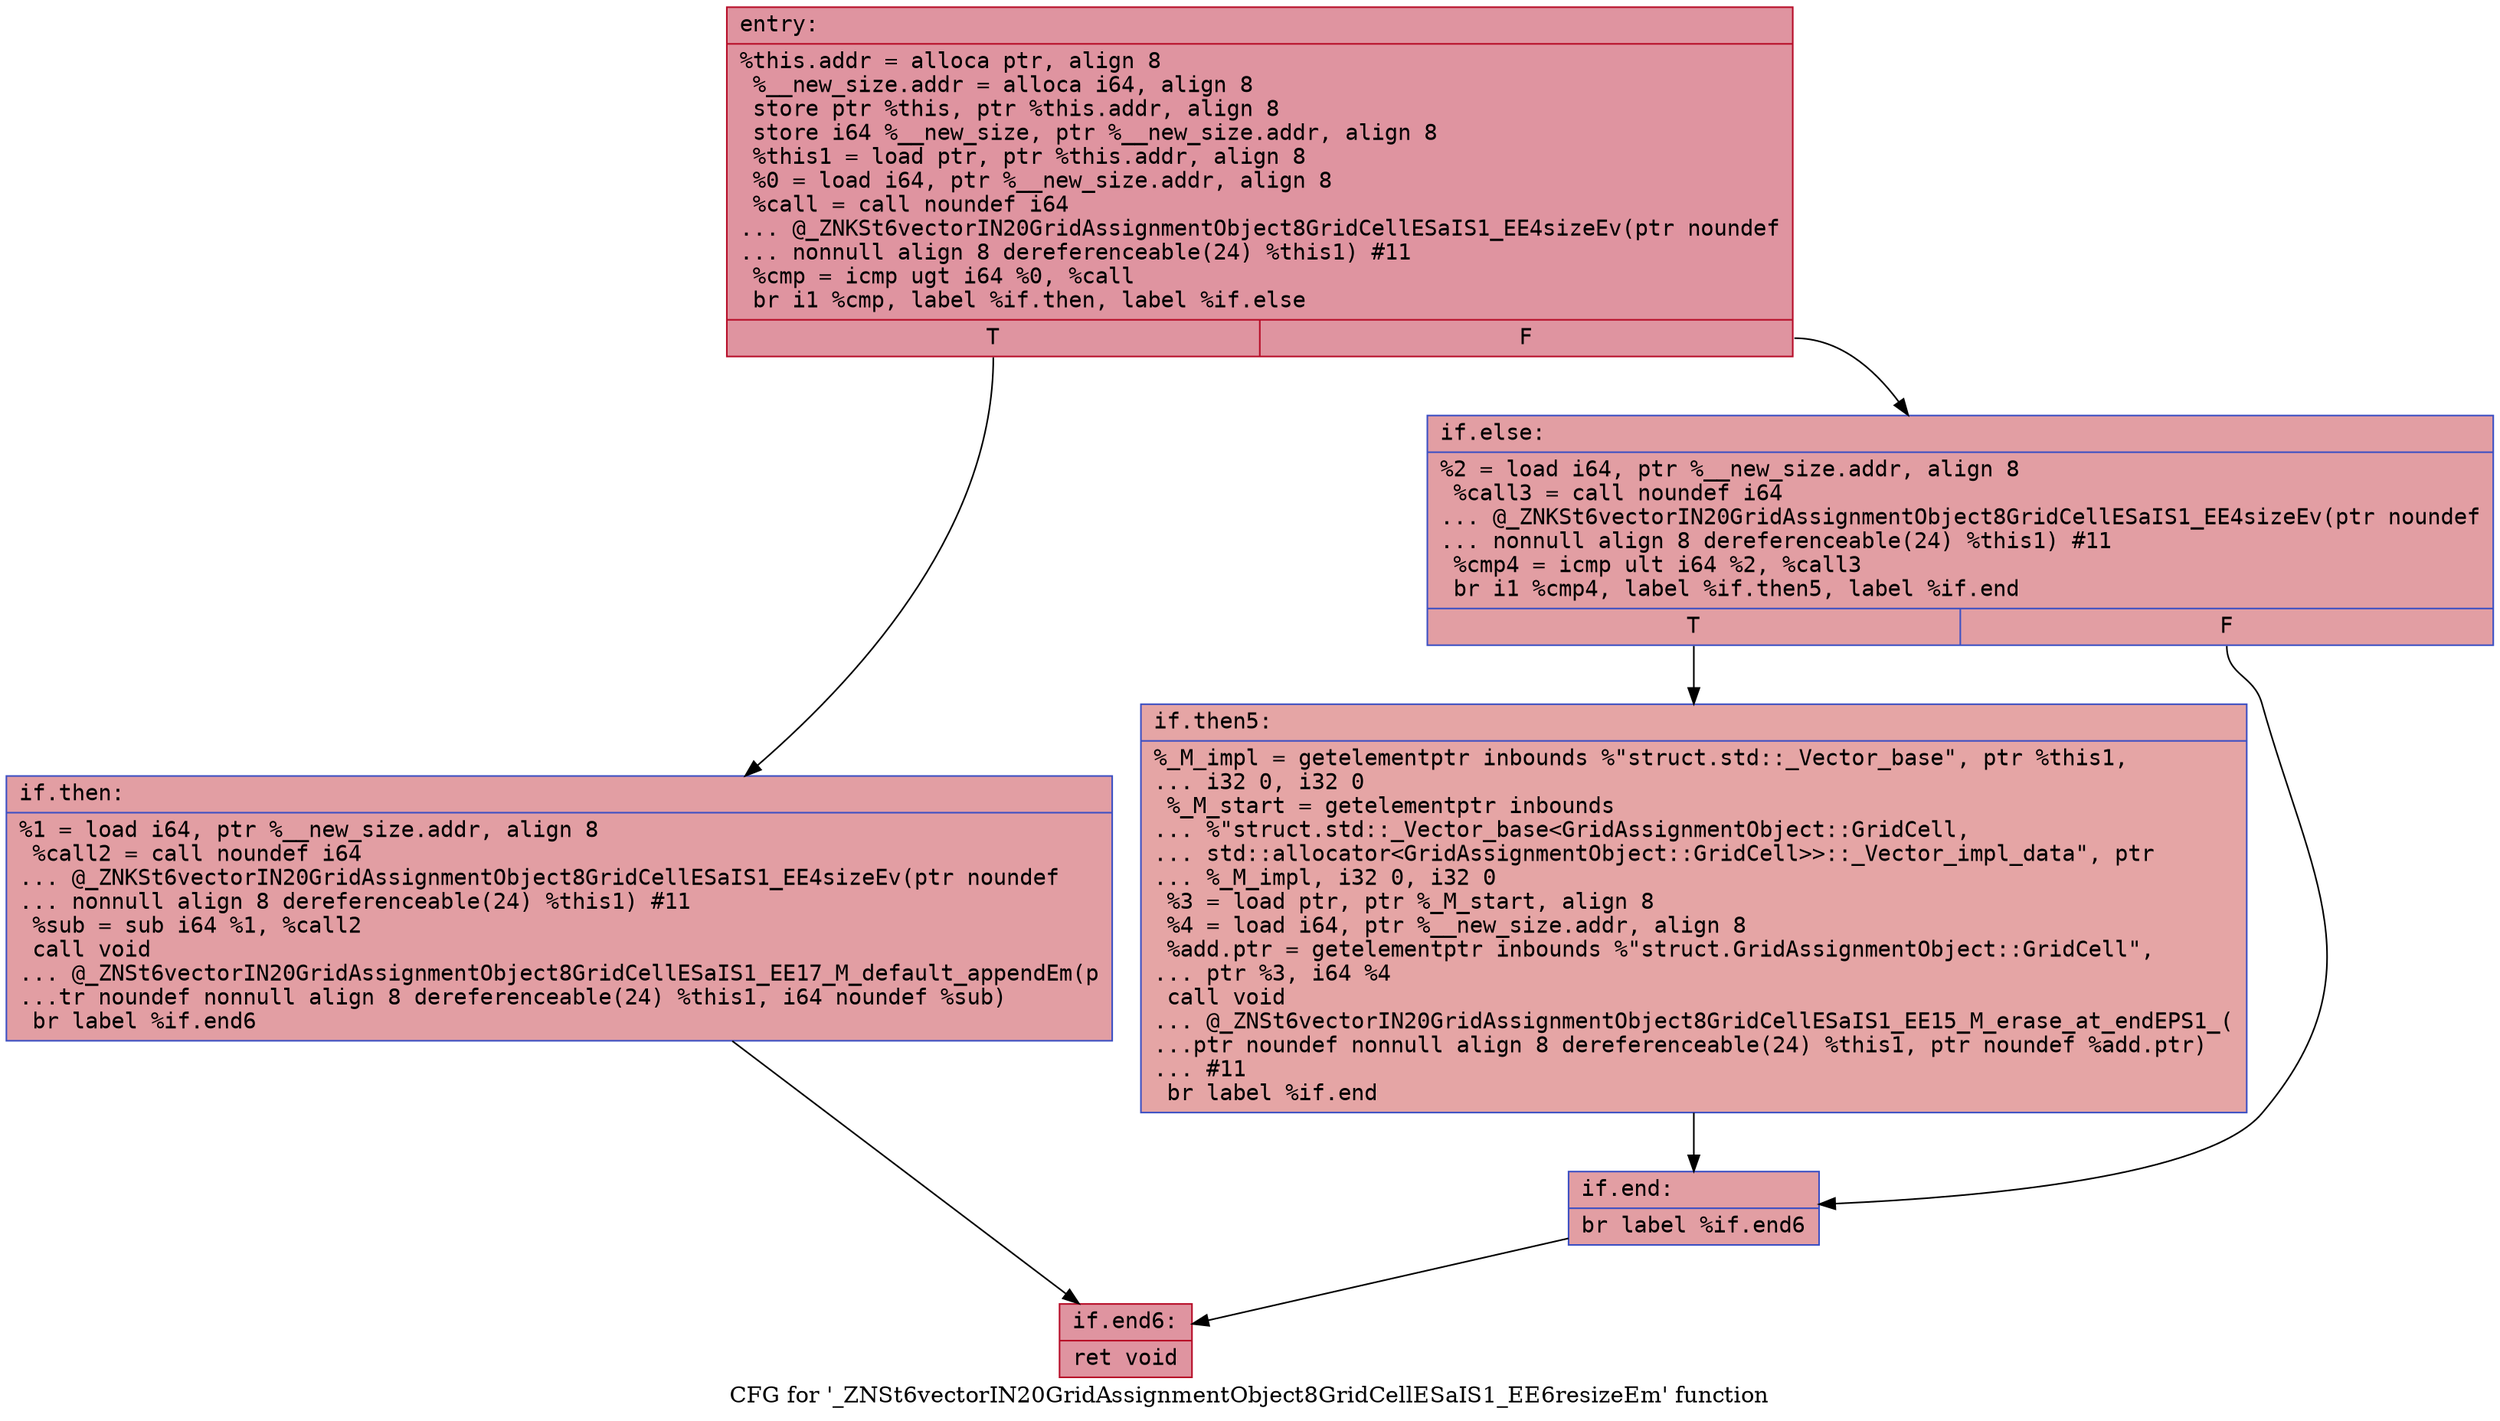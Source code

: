 digraph "CFG for '_ZNSt6vectorIN20GridAssignmentObject8GridCellESaIS1_EE6resizeEm' function" {
	label="CFG for '_ZNSt6vectorIN20GridAssignmentObject8GridCellESaIS1_EE6resizeEm' function";

	Node0x5646193c0e00 [shape=record,color="#b70d28ff", style=filled, fillcolor="#b70d2870" fontname="Courier",label="{entry:\l|  %this.addr = alloca ptr, align 8\l  %__new_size.addr = alloca i64, align 8\l  store ptr %this, ptr %this.addr, align 8\l  store i64 %__new_size, ptr %__new_size.addr, align 8\l  %this1 = load ptr, ptr %this.addr, align 8\l  %0 = load i64, ptr %__new_size.addr, align 8\l  %call = call noundef i64\l... @_ZNKSt6vectorIN20GridAssignmentObject8GridCellESaIS1_EE4sizeEv(ptr noundef\l... nonnull align 8 dereferenceable(24) %this1) #11\l  %cmp = icmp ugt i64 %0, %call\l  br i1 %cmp, label %if.then, label %if.else\l|{<s0>T|<s1>F}}"];
	Node0x5646193c0e00:s0 -> Node0x5646193c0e50[tooltip="entry -> if.then\nProbability 50.00%" ];
	Node0x5646193c0e00:s1 -> Node0x5646193c1650[tooltip="entry -> if.else\nProbability 50.00%" ];
	Node0x5646193c0e50 [shape=record,color="#3d50c3ff", style=filled, fillcolor="#be242e70" fontname="Courier",label="{if.then:\l|  %1 = load i64, ptr %__new_size.addr, align 8\l  %call2 = call noundef i64\l... @_ZNKSt6vectorIN20GridAssignmentObject8GridCellESaIS1_EE4sizeEv(ptr noundef\l... nonnull align 8 dereferenceable(24) %this1) #11\l  %sub = sub i64 %1, %call2\l  call void\l... @_ZNSt6vectorIN20GridAssignmentObject8GridCellESaIS1_EE17_M_default_appendEm(p\l...tr noundef nonnull align 8 dereferenceable(24) %this1, i64 noundef %sub)\l  br label %if.end6\l}"];
	Node0x5646193c0e50 -> Node0x5646193c1c00[tooltip="if.then -> if.end6\nProbability 100.00%" ];
	Node0x5646193c1650 [shape=record,color="#3d50c3ff", style=filled, fillcolor="#be242e70" fontname="Courier",label="{if.else:\l|  %2 = load i64, ptr %__new_size.addr, align 8\l  %call3 = call noundef i64\l... @_ZNKSt6vectorIN20GridAssignmentObject8GridCellESaIS1_EE4sizeEv(ptr noundef\l... nonnull align 8 dereferenceable(24) %this1) #11\l  %cmp4 = icmp ult i64 %2, %call3\l  br i1 %cmp4, label %if.then5, label %if.end\l|{<s0>T|<s1>F}}"];
	Node0x5646193c1650:s0 -> Node0x5646193c1ee0[tooltip="if.else -> if.then5\nProbability 50.00%" ];
	Node0x5646193c1650:s1 -> Node0x5646193c20f0[tooltip="if.else -> if.end\nProbability 50.00%" ];
	Node0x5646193c1ee0 [shape=record,color="#3d50c3ff", style=filled, fillcolor="#c5333470" fontname="Courier",label="{if.then5:\l|  %_M_impl = getelementptr inbounds %\"struct.std::_Vector_base\", ptr %this1,\l... i32 0, i32 0\l  %_M_start = getelementptr inbounds\l... %\"struct.std::_Vector_base\<GridAssignmentObject::GridCell,\l... std::allocator\<GridAssignmentObject::GridCell\>\>::_Vector_impl_data\", ptr\l... %_M_impl, i32 0, i32 0\l  %3 = load ptr, ptr %_M_start, align 8\l  %4 = load i64, ptr %__new_size.addr, align 8\l  %add.ptr = getelementptr inbounds %\"struct.GridAssignmentObject::GridCell\",\l... ptr %3, i64 %4\l  call void\l... @_ZNSt6vectorIN20GridAssignmentObject8GridCellESaIS1_EE15_M_erase_at_endEPS1_(\l...ptr noundef nonnull align 8 dereferenceable(24) %this1, ptr noundef %add.ptr)\l... #11\l  br label %if.end\l}"];
	Node0x5646193c1ee0 -> Node0x5646193c20f0[tooltip="if.then5 -> if.end\nProbability 100.00%" ];
	Node0x5646193c20f0 [shape=record,color="#3d50c3ff", style=filled, fillcolor="#be242e70" fontname="Courier",label="{if.end:\l|  br label %if.end6\l}"];
	Node0x5646193c20f0 -> Node0x5646193c1c00[tooltip="if.end -> if.end6\nProbability 100.00%" ];
	Node0x5646193c1c00 [shape=record,color="#b70d28ff", style=filled, fillcolor="#b70d2870" fontname="Courier",label="{if.end6:\l|  ret void\l}"];
}
